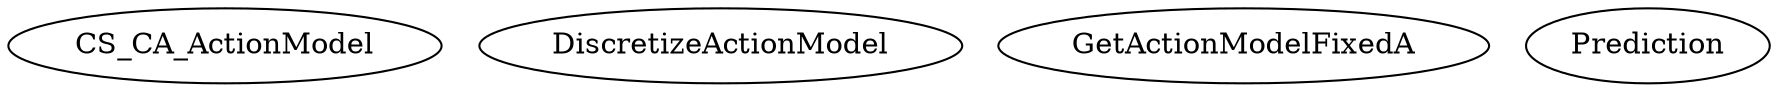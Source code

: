 /* Created by mdot for Matlab */
digraph m2html {

  CS_CA_ActionModel [URL="CS_CA_ActionModel.html"];
  DiscretizeActionModel [URL="DiscretizeActionModel.html"];
  GetActionModelFixedA [URL="GetActionModelFixedA.html"];
  Prediction [URL="Prediction.html"];
}